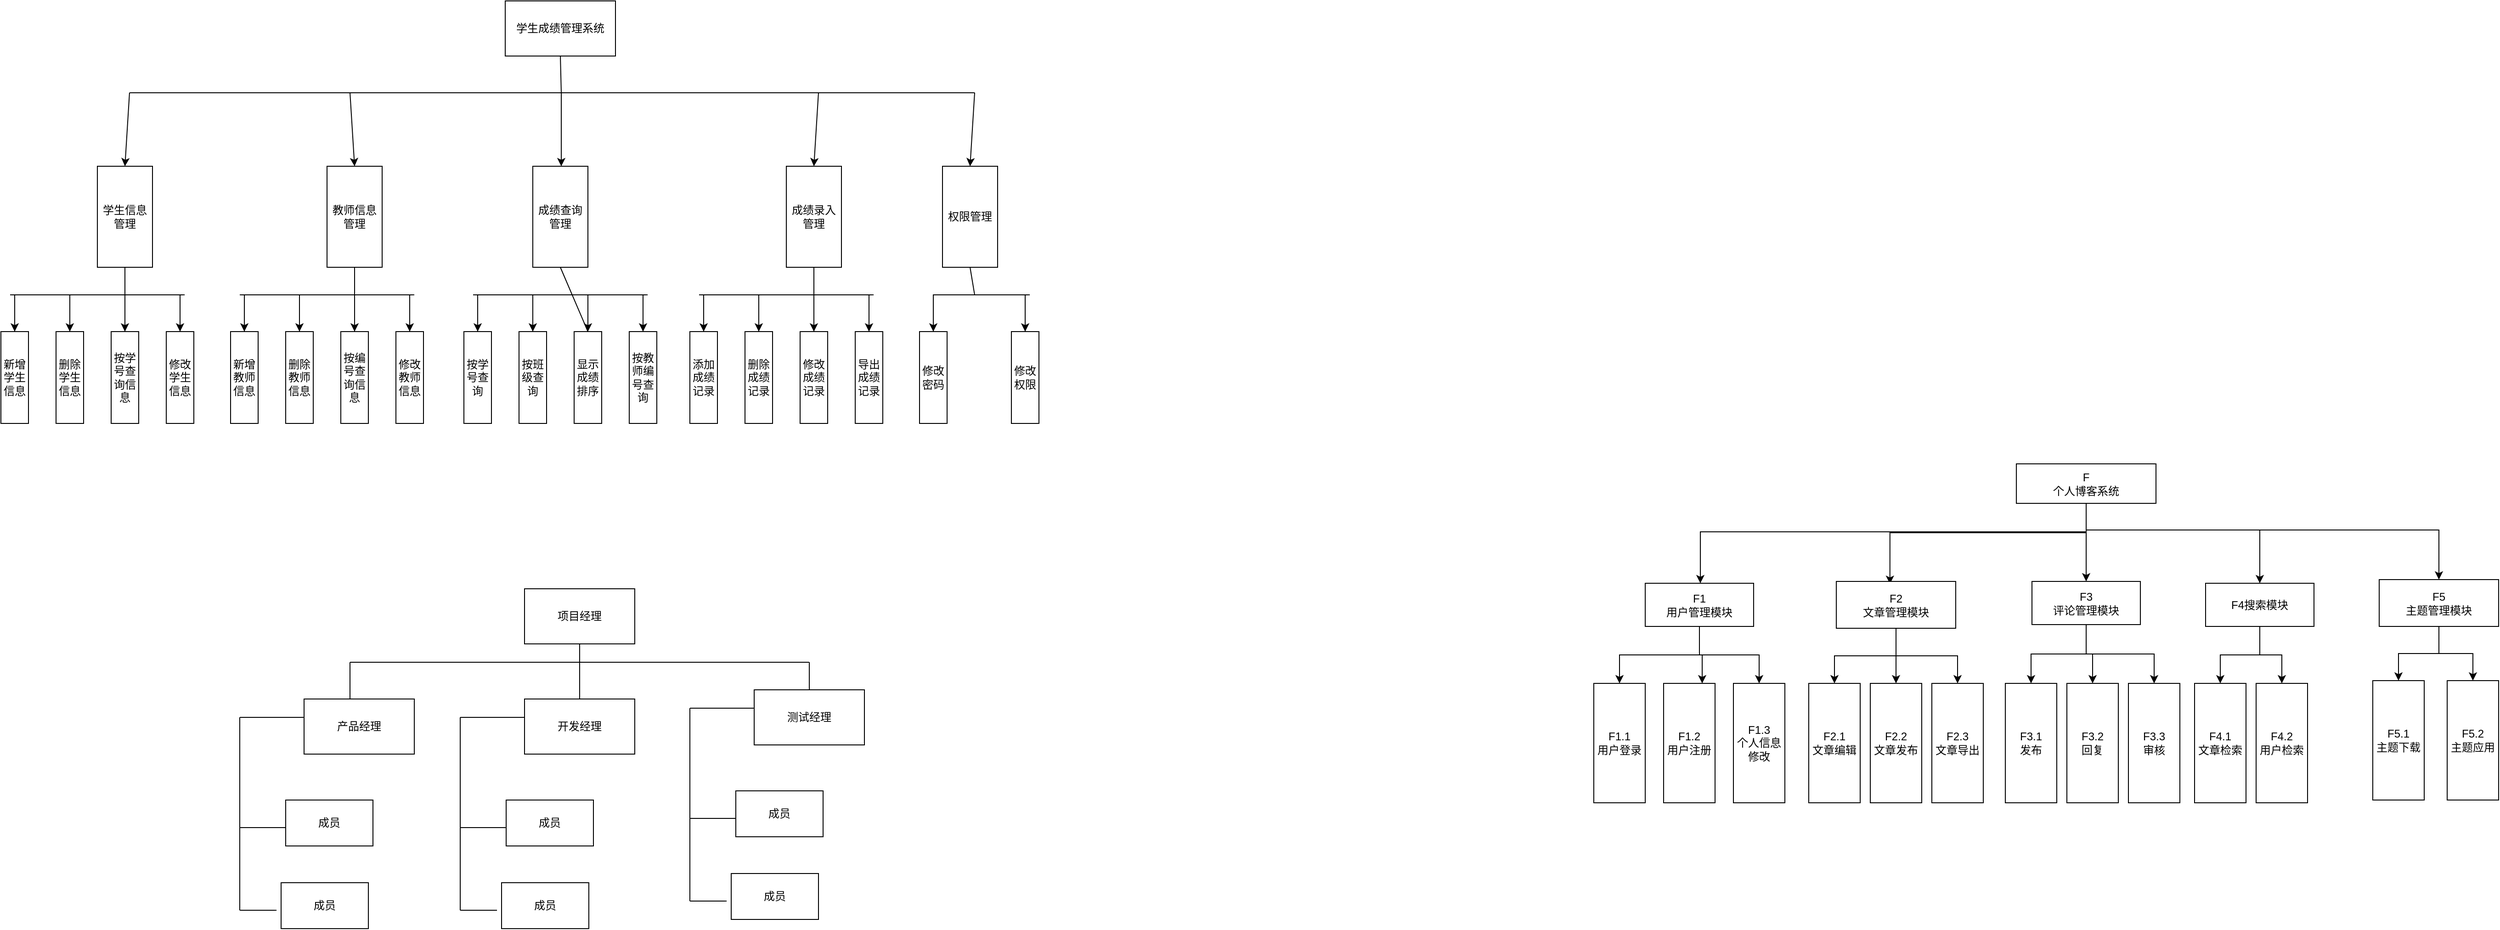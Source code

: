 <mxfile version="21.3.7" type="github">
  <diagram name="第 1 页" id="eo0PhbDBEqhfWxgCo3OH">
    <mxGraphModel dx="1932" dy="1747" grid="0" gridSize="10" guides="1" tooltips="1" connect="1" arrows="1" fold="1" page="1" pageScale="1" pageWidth="827" pageHeight="1169" math="0" shadow="0">
      <root>
        <mxCell id="0" />
        <mxCell id="1" parent="0" />
        <mxCell id="lPRobP7IfmpQ7-qLMmL--1" value="学生成绩管理系统" style="rounded=0;whiteSpace=wrap;html=1;" parent="1" vertex="1">
          <mxGeometry x="489" y="-20" width="120" height="60" as="geometry" />
        </mxCell>
        <mxCell id="lPRobP7IfmpQ7-qLMmL--2" value="学生信息管理" style="rounded=0;whiteSpace=wrap;html=1;" parent="1" vertex="1">
          <mxGeometry x="45" y="160" width="60" height="110" as="geometry" />
        </mxCell>
        <mxCell id="lPRobP7IfmpQ7-qLMmL--14" value="新增学生信息" style="rounded=0;whiteSpace=wrap;html=1;" parent="1" vertex="1">
          <mxGeometry x="-60" y="340" width="30" height="100" as="geometry" />
        </mxCell>
        <mxCell id="lPRobP7IfmpQ7-qLMmL--16" value="删除学生信息" style="rounded=0;whiteSpace=wrap;html=1;" parent="1" vertex="1">
          <mxGeometry y="340" width="30" height="100" as="geometry" />
        </mxCell>
        <mxCell id="lPRobP7IfmpQ7-qLMmL--17" value="按学号查询信息" style="rounded=0;whiteSpace=wrap;html=1;" parent="1" vertex="1">
          <mxGeometry x="60" y="340" width="30" height="100" as="geometry" />
        </mxCell>
        <mxCell id="lPRobP7IfmpQ7-qLMmL--19" value="修改学生信息" style="rounded=0;whiteSpace=wrap;html=1;" parent="1" vertex="1">
          <mxGeometry x="120" y="340" width="30" height="100" as="geometry" />
        </mxCell>
        <mxCell id="lPRobP7IfmpQ7-qLMmL--20" value="" style="endArrow=none;html=1;rounded=0;exitX=0.5;exitY=1;exitDx=0;exitDy=0;entryX=0.5;entryY=0;entryDx=0;entryDy=0;" parent="1" source="lPRobP7IfmpQ7-qLMmL--2" target="lPRobP7IfmpQ7-qLMmL--17" edge="1">
          <mxGeometry width="50" height="50" relative="1" as="geometry">
            <mxPoint x="390" y="260" as="sourcePoint" />
            <mxPoint x="440" y="210" as="targetPoint" />
          </mxGeometry>
        </mxCell>
        <mxCell id="lPRobP7IfmpQ7-qLMmL--21" value="" style="endArrow=none;html=1;rounded=0;exitX=0.5;exitY=0;exitDx=0;exitDy=0;" parent="1" source="lPRobP7IfmpQ7-qLMmL--19" edge="1">
          <mxGeometry width="50" height="50" relative="1" as="geometry">
            <mxPoint x="390" y="260" as="sourcePoint" />
            <mxPoint x="135" y="300" as="targetPoint" />
          </mxGeometry>
        </mxCell>
        <mxCell id="lPRobP7IfmpQ7-qLMmL--22" value="" style="endArrow=none;html=1;rounded=0;exitX=0.5;exitY=0;exitDx=0;exitDy=0;" parent="1" source="lPRobP7IfmpQ7-qLMmL--16" edge="1">
          <mxGeometry width="50" height="50" relative="1" as="geometry">
            <mxPoint x="145" y="350" as="sourcePoint" />
            <mxPoint x="15" y="300" as="targetPoint" />
          </mxGeometry>
        </mxCell>
        <mxCell id="lPRobP7IfmpQ7-qLMmL--24" value="" style="endArrow=none;html=1;rounded=0;entryX=0.5;entryY=0;entryDx=0;entryDy=0;" parent="1" target="lPRobP7IfmpQ7-qLMmL--14" edge="1">
          <mxGeometry width="50" height="50" relative="1" as="geometry">
            <mxPoint x="-45" y="300" as="sourcePoint" />
            <mxPoint x="165" y="330" as="targetPoint" />
          </mxGeometry>
        </mxCell>
        <mxCell id="lPRobP7IfmpQ7-qLMmL--25" value="" style="endArrow=none;html=1;rounded=0;" parent="1" edge="1">
          <mxGeometry width="50" height="50" relative="1" as="geometry">
            <mxPoint x="140" y="300" as="sourcePoint" />
            <mxPoint x="-50" y="300" as="targetPoint" />
          </mxGeometry>
        </mxCell>
        <mxCell id="lPRobP7IfmpQ7-qLMmL--26" value="" style="endArrow=classic;html=1;rounded=0;entryX=0.5;entryY=0;entryDx=0;entryDy=0;" parent="1" target="lPRobP7IfmpQ7-qLMmL--19" edge="1">
          <mxGeometry width="50" height="50" relative="1" as="geometry">
            <mxPoint x="135" y="300" as="sourcePoint" />
            <mxPoint x="440" y="210" as="targetPoint" />
          </mxGeometry>
        </mxCell>
        <mxCell id="lPRobP7IfmpQ7-qLMmL--27" value="" style="endArrow=classic;html=1;rounded=0;entryX=0.5;entryY=0;entryDx=0;entryDy=0;" parent="1" target="lPRobP7IfmpQ7-qLMmL--17" edge="1">
          <mxGeometry width="50" height="50" relative="1" as="geometry">
            <mxPoint x="75" y="300" as="sourcePoint" />
            <mxPoint x="145" y="350" as="targetPoint" />
          </mxGeometry>
        </mxCell>
        <mxCell id="lPRobP7IfmpQ7-qLMmL--28" value="" style="endArrow=classic;html=1;rounded=0;entryX=0.5;entryY=0;entryDx=0;entryDy=0;" parent="1" target="lPRobP7IfmpQ7-qLMmL--16" edge="1">
          <mxGeometry width="50" height="50" relative="1" as="geometry">
            <mxPoint x="15" y="300" as="sourcePoint" />
            <mxPoint x="155" y="360" as="targetPoint" />
          </mxGeometry>
        </mxCell>
        <mxCell id="lPRobP7IfmpQ7-qLMmL--29" value="" style="endArrow=classic;html=1;rounded=0;entryX=0.5;entryY=0;entryDx=0;entryDy=0;" parent="1" target="lPRobP7IfmpQ7-qLMmL--14" edge="1">
          <mxGeometry width="50" height="50" relative="1" as="geometry">
            <mxPoint x="-45" y="300" as="sourcePoint" />
            <mxPoint x="165" y="370" as="targetPoint" />
          </mxGeometry>
        </mxCell>
        <mxCell id="lPRobP7IfmpQ7-qLMmL--30" value="教师信息管理" style="rounded=0;whiteSpace=wrap;html=1;" parent="1" vertex="1">
          <mxGeometry x="295" y="160" width="60" height="110" as="geometry" />
        </mxCell>
        <mxCell id="lPRobP7IfmpQ7-qLMmL--31" value="新增教师信息" style="rounded=0;whiteSpace=wrap;html=1;" parent="1" vertex="1">
          <mxGeometry x="190" y="340" width="30" height="100" as="geometry" />
        </mxCell>
        <mxCell id="lPRobP7IfmpQ7-qLMmL--32" value="删除教师信息" style="rounded=0;whiteSpace=wrap;html=1;" parent="1" vertex="1">
          <mxGeometry x="250" y="340" width="30" height="100" as="geometry" />
        </mxCell>
        <mxCell id="lPRobP7IfmpQ7-qLMmL--33" value="按编号查询信息" style="rounded=0;whiteSpace=wrap;html=1;" parent="1" vertex="1">
          <mxGeometry x="310" y="340" width="30" height="100" as="geometry" />
        </mxCell>
        <mxCell id="lPRobP7IfmpQ7-qLMmL--34" value="修改教师信息" style="rounded=0;whiteSpace=wrap;html=1;" parent="1" vertex="1">
          <mxGeometry x="370" y="340" width="30" height="100" as="geometry" />
        </mxCell>
        <mxCell id="lPRobP7IfmpQ7-qLMmL--35" value="" style="endArrow=none;html=1;rounded=0;exitX=0.5;exitY=1;exitDx=0;exitDy=0;entryX=0.5;entryY=0;entryDx=0;entryDy=0;" parent="1" source="lPRobP7IfmpQ7-qLMmL--30" target="lPRobP7IfmpQ7-qLMmL--33" edge="1">
          <mxGeometry width="50" height="50" relative="1" as="geometry">
            <mxPoint x="640" y="260" as="sourcePoint" />
            <mxPoint x="690" y="210" as="targetPoint" />
          </mxGeometry>
        </mxCell>
        <mxCell id="lPRobP7IfmpQ7-qLMmL--36" value="" style="endArrow=none;html=1;rounded=0;exitX=0.5;exitY=0;exitDx=0;exitDy=0;" parent="1" source="lPRobP7IfmpQ7-qLMmL--34" edge="1">
          <mxGeometry width="50" height="50" relative="1" as="geometry">
            <mxPoint x="640" y="260" as="sourcePoint" />
            <mxPoint x="385" y="300" as="targetPoint" />
          </mxGeometry>
        </mxCell>
        <mxCell id="lPRobP7IfmpQ7-qLMmL--37" value="" style="endArrow=none;html=1;rounded=0;exitX=0.5;exitY=0;exitDx=0;exitDy=0;" parent="1" source="lPRobP7IfmpQ7-qLMmL--32" edge="1">
          <mxGeometry width="50" height="50" relative="1" as="geometry">
            <mxPoint x="395" y="350" as="sourcePoint" />
            <mxPoint x="265" y="300" as="targetPoint" />
          </mxGeometry>
        </mxCell>
        <mxCell id="lPRobP7IfmpQ7-qLMmL--38" value="" style="endArrow=none;html=1;rounded=0;entryX=0.5;entryY=0;entryDx=0;entryDy=0;" parent="1" target="lPRobP7IfmpQ7-qLMmL--31" edge="1">
          <mxGeometry width="50" height="50" relative="1" as="geometry">
            <mxPoint x="205" y="300" as="sourcePoint" />
            <mxPoint x="415" y="330" as="targetPoint" />
          </mxGeometry>
        </mxCell>
        <mxCell id="lPRobP7IfmpQ7-qLMmL--39" value="" style="endArrow=none;html=1;rounded=0;" parent="1" edge="1">
          <mxGeometry width="50" height="50" relative="1" as="geometry">
            <mxPoint x="390" y="300" as="sourcePoint" />
            <mxPoint x="200" y="300" as="targetPoint" />
          </mxGeometry>
        </mxCell>
        <mxCell id="lPRobP7IfmpQ7-qLMmL--40" value="" style="endArrow=classic;html=1;rounded=0;entryX=0.5;entryY=0;entryDx=0;entryDy=0;" parent="1" target="lPRobP7IfmpQ7-qLMmL--34" edge="1">
          <mxGeometry width="50" height="50" relative="1" as="geometry">
            <mxPoint x="385" y="300" as="sourcePoint" />
            <mxPoint x="690" y="210" as="targetPoint" />
          </mxGeometry>
        </mxCell>
        <mxCell id="lPRobP7IfmpQ7-qLMmL--41" value="" style="endArrow=classic;html=1;rounded=0;entryX=0.5;entryY=0;entryDx=0;entryDy=0;" parent="1" target="lPRobP7IfmpQ7-qLMmL--33" edge="1">
          <mxGeometry width="50" height="50" relative="1" as="geometry">
            <mxPoint x="325" y="300" as="sourcePoint" />
            <mxPoint x="395" y="350" as="targetPoint" />
          </mxGeometry>
        </mxCell>
        <mxCell id="lPRobP7IfmpQ7-qLMmL--42" value="" style="endArrow=classic;html=1;rounded=0;entryX=0.5;entryY=0;entryDx=0;entryDy=0;" parent="1" target="lPRobP7IfmpQ7-qLMmL--32" edge="1">
          <mxGeometry width="50" height="50" relative="1" as="geometry">
            <mxPoint x="265" y="300" as="sourcePoint" />
            <mxPoint x="405" y="360" as="targetPoint" />
          </mxGeometry>
        </mxCell>
        <mxCell id="lPRobP7IfmpQ7-qLMmL--43" value="" style="endArrow=classic;html=1;rounded=0;entryX=0.5;entryY=0;entryDx=0;entryDy=0;" parent="1" target="lPRobP7IfmpQ7-qLMmL--31" edge="1">
          <mxGeometry width="50" height="50" relative="1" as="geometry">
            <mxPoint x="205" y="300" as="sourcePoint" />
            <mxPoint x="415" y="370" as="targetPoint" />
          </mxGeometry>
        </mxCell>
        <mxCell id="lPRobP7IfmpQ7-qLMmL--44" value="成绩查询管理" style="rounded=0;whiteSpace=wrap;html=1;" parent="1" vertex="1">
          <mxGeometry x="519" y="160" width="60" height="110" as="geometry" />
        </mxCell>
        <mxCell id="lPRobP7IfmpQ7-qLMmL--45" value="按学号查询" style="rounded=0;whiteSpace=wrap;html=1;" parent="1" vertex="1">
          <mxGeometry x="444" y="340" width="30" height="100" as="geometry" />
        </mxCell>
        <mxCell id="lPRobP7IfmpQ7-qLMmL--46" value="按班级查询" style="rounded=0;whiteSpace=wrap;html=1;" parent="1" vertex="1">
          <mxGeometry x="504" y="340" width="30" height="100" as="geometry" />
        </mxCell>
        <mxCell id="lPRobP7IfmpQ7-qLMmL--47" value="显示成绩排序" style="rounded=0;whiteSpace=wrap;html=1;" parent="1" vertex="1">
          <mxGeometry x="564" y="340" width="30" height="100" as="geometry" />
        </mxCell>
        <mxCell id="lPRobP7IfmpQ7-qLMmL--48" value="按教师编号查询" style="rounded=0;whiteSpace=wrap;html=1;" parent="1" vertex="1">
          <mxGeometry x="624" y="340" width="30" height="100" as="geometry" />
        </mxCell>
        <mxCell id="lPRobP7IfmpQ7-qLMmL--49" value="" style="endArrow=none;html=1;rounded=0;exitX=0.5;exitY=1;exitDx=0;exitDy=0;entryX=0.5;entryY=0;entryDx=0;entryDy=0;" parent="1" source="lPRobP7IfmpQ7-qLMmL--44" target="lPRobP7IfmpQ7-qLMmL--47" edge="1">
          <mxGeometry width="50" height="50" relative="1" as="geometry">
            <mxPoint x="894" y="260" as="sourcePoint" />
            <mxPoint x="944" y="210" as="targetPoint" />
          </mxGeometry>
        </mxCell>
        <mxCell id="lPRobP7IfmpQ7-qLMmL--50" value="" style="endArrow=none;html=1;rounded=0;exitX=0.5;exitY=0;exitDx=0;exitDy=0;" parent="1" source="lPRobP7IfmpQ7-qLMmL--48" edge="1">
          <mxGeometry width="50" height="50" relative="1" as="geometry">
            <mxPoint x="894" y="260" as="sourcePoint" />
            <mxPoint x="639" y="300" as="targetPoint" />
          </mxGeometry>
        </mxCell>
        <mxCell id="lPRobP7IfmpQ7-qLMmL--51" value="" style="endArrow=none;html=1;rounded=0;exitX=0.5;exitY=0;exitDx=0;exitDy=0;" parent="1" source="lPRobP7IfmpQ7-qLMmL--46" edge="1">
          <mxGeometry width="50" height="50" relative="1" as="geometry">
            <mxPoint x="649" y="350" as="sourcePoint" />
            <mxPoint x="519" y="300" as="targetPoint" />
          </mxGeometry>
        </mxCell>
        <mxCell id="lPRobP7IfmpQ7-qLMmL--52" value="" style="endArrow=none;html=1;rounded=0;entryX=0.5;entryY=0;entryDx=0;entryDy=0;" parent="1" target="lPRobP7IfmpQ7-qLMmL--45" edge="1">
          <mxGeometry width="50" height="50" relative="1" as="geometry">
            <mxPoint x="459" y="300" as="sourcePoint" />
            <mxPoint x="669" y="330" as="targetPoint" />
          </mxGeometry>
        </mxCell>
        <mxCell id="lPRobP7IfmpQ7-qLMmL--53" value="" style="endArrow=none;html=1;rounded=0;" parent="1" edge="1">
          <mxGeometry width="50" height="50" relative="1" as="geometry">
            <mxPoint x="644" y="300" as="sourcePoint" />
            <mxPoint x="454" y="300" as="targetPoint" />
          </mxGeometry>
        </mxCell>
        <mxCell id="lPRobP7IfmpQ7-qLMmL--54" value="" style="endArrow=classic;html=1;rounded=0;entryX=0.5;entryY=0;entryDx=0;entryDy=0;" parent="1" target="lPRobP7IfmpQ7-qLMmL--48" edge="1">
          <mxGeometry width="50" height="50" relative="1" as="geometry">
            <mxPoint x="639" y="300" as="sourcePoint" />
            <mxPoint x="944" y="210" as="targetPoint" />
          </mxGeometry>
        </mxCell>
        <mxCell id="lPRobP7IfmpQ7-qLMmL--55" value="" style="endArrow=classic;html=1;rounded=0;entryX=0.5;entryY=0;entryDx=0;entryDy=0;" parent="1" target="lPRobP7IfmpQ7-qLMmL--47" edge="1">
          <mxGeometry width="50" height="50" relative="1" as="geometry">
            <mxPoint x="579" y="300" as="sourcePoint" />
            <mxPoint x="649" y="350" as="targetPoint" />
          </mxGeometry>
        </mxCell>
        <mxCell id="lPRobP7IfmpQ7-qLMmL--56" value="" style="endArrow=classic;html=1;rounded=0;entryX=0.5;entryY=0;entryDx=0;entryDy=0;" parent="1" target="lPRobP7IfmpQ7-qLMmL--46" edge="1">
          <mxGeometry width="50" height="50" relative="1" as="geometry">
            <mxPoint x="519" y="300" as="sourcePoint" />
            <mxPoint x="659" y="360" as="targetPoint" />
          </mxGeometry>
        </mxCell>
        <mxCell id="lPRobP7IfmpQ7-qLMmL--57" value="" style="endArrow=classic;html=1;rounded=0;entryX=0.5;entryY=0;entryDx=0;entryDy=0;" parent="1" target="lPRobP7IfmpQ7-qLMmL--45" edge="1">
          <mxGeometry width="50" height="50" relative="1" as="geometry">
            <mxPoint x="459" y="300" as="sourcePoint" />
            <mxPoint x="669" y="370" as="targetPoint" />
          </mxGeometry>
        </mxCell>
        <mxCell id="lPRobP7IfmpQ7-qLMmL--58" value="成绩录入管理" style="rounded=0;whiteSpace=wrap;html=1;" parent="1" vertex="1">
          <mxGeometry x="795" y="160" width="60" height="110" as="geometry" />
        </mxCell>
        <mxCell id="lPRobP7IfmpQ7-qLMmL--59" value="添加成绩记录" style="rounded=0;whiteSpace=wrap;html=1;" parent="1" vertex="1">
          <mxGeometry x="690" y="340" width="30" height="100" as="geometry" />
        </mxCell>
        <mxCell id="lPRobP7IfmpQ7-qLMmL--60" value="删除成绩记录" style="rounded=0;whiteSpace=wrap;html=1;" parent="1" vertex="1">
          <mxGeometry x="750" y="340" width="30" height="100" as="geometry" />
        </mxCell>
        <mxCell id="lPRobP7IfmpQ7-qLMmL--61" value="修改成绩记录" style="rounded=0;whiteSpace=wrap;html=1;" parent="1" vertex="1">
          <mxGeometry x="810" y="340" width="30" height="100" as="geometry" />
        </mxCell>
        <mxCell id="lPRobP7IfmpQ7-qLMmL--62" value="导出成绩记录" style="rounded=0;whiteSpace=wrap;html=1;" parent="1" vertex="1">
          <mxGeometry x="870" y="340" width="30" height="100" as="geometry" />
        </mxCell>
        <mxCell id="lPRobP7IfmpQ7-qLMmL--63" value="" style="endArrow=none;html=1;rounded=0;exitX=0.5;exitY=1;exitDx=0;exitDy=0;entryX=0.5;entryY=0;entryDx=0;entryDy=0;" parent="1" source="lPRobP7IfmpQ7-qLMmL--58" target="lPRobP7IfmpQ7-qLMmL--61" edge="1">
          <mxGeometry width="50" height="50" relative="1" as="geometry">
            <mxPoint x="1140" y="260" as="sourcePoint" />
            <mxPoint x="1190" y="210" as="targetPoint" />
          </mxGeometry>
        </mxCell>
        <mxCell id="lPRobP7IfmpQ7-qLMmL--64" value="" style="endArrow=none;html=1;rounded=0;exitX=0.5;exitY=0;exitDx=0;exitDy=0;" parent="1" source="lPRobP7IfmpQ7-qLMmL--62" edge="1">
          <mxGeometry width="50" height="50" relative="1" as="geometry">
            <mxPoint x="1140" y="260" as="sourcePoint" />
            <mxPoint x="885" y="300" as="targetPoint" />
          </mxGeometry>
        </mxCell>
        <mxCell id="lPRobP7IfmpQ7-qLMmL--65" value="" style="endArrow=none;html=1;rounded=0;exitX=0.5;exitY=0;exitDx=0;exitDy=0;" parent="1" source="lPRobP7IfmpQ7-qLMmL--60" edge="1">
          <mxGeometry width="50" height="50" relative="1" as="geometry">
            <mxPoint x="895" y="350" as="sourcePoint" />
            <mxPoint x="765" y="300" as="targetPoint" />
          </mxGeometry>
        </mxCell>
        <mxCell id="lPRobP7IfmpQ7-qLMmL--66" value="" style="endArrow=none;html=1;rounded=0;entryX=0.5;entryY=0;entryDx=0;entryDy=0;" parent="1" target="lPRobP7IfmpQ7-qLMmL--59" edge="1">
          <mxGeometry width="50" height="50" relative="1" as="geometry">
            <mxPoint x="705" y="300" as="sourcePoint" />
            <mxPoint x="915" y="330" as="targetPoint" />
          </mxGeometry>
        </mxCell>
        <mxCell id="lPRobP7IfmpQ7-qLMmL--67" value="" style="endArrow=none;html=1;rounded=0;" parent="1" edge="1">
          <mxGeometry width="50" height="50" relative="1" as="geometry">
            <mxPoint x="890" y="300" as="sourcePoint" />
            <mxPoint x="700" y="300" as="targetPoint" />
          </mxGeometry>
        </mxCell>
        <mxCell id="lPRobP7IfmpQ7-qLMmL--68" value="" style="endArrow=classic;html=1;rounded=0;entryX=0.5;entryY=0;entryDx=0;entryDy=0;" parent="1" target="lPRobP7IfmpQ7-qLMmL--62" edge="1">
          <mxGeometry width="50" height="50" relative="1" as="geometry">
            <mxPoint x="885" y="300" as="sourcePoint" />
            <mxPoint x="1190" y="210" as="targetPoint" />
          </mxGeometry>
        </mxCell>
        <mxCell id="lPRobP7IfmpQ7-qLMmL--69" value="" style="endArrow=classic;html=1;rounded=0;entryX=0.5;entryY=0;entryDx=0;entryDy=0;" parent="1" target="lPRobP7IfmpQ7-qLMmL--61" edge="1">
          <mxGeometry width="50" height="50" relative="1" as="geometry">
            <mxPoint x="825" y="300" as="sourcePoint" />
            <mxPoint x="895" y="350" as="targetPoint" />
          </mxGeometry>
        </mxCell>
        <mxCell id="lPRobP7IfmpQ7-qLMmL--70" value="" style="endArrow=classic;html=1;rounded=0;entryX=0.5;entryY=0;entryDx=0;entryDy=0;" parent="1" target="lPRobP7IfmpQ7-qLMmL--60" edge="1">
          <mxGeometry width="50" height="50" relative="1" as="geometry">
            <mxPoint x="765" y="300" as="sourcePoint" />
            <mxPoint x="905" y="360" as="targetPoint" />
          </mxGeometry>
        </mxCell>
        <mxCell id="lPRobP7IfmpQ7-qLMmL--71" value="" style="endArrow=classic;html=1;rounded=0;entryX=0.5;entryY=0;entryDx=0;entryDy=0;" parent="1" target="lPRobP7IfmpQ7-qLMmL--59" edge="1">
          <mxGeometry width="50" height="50" relative="1" as="geometry">
            <mxPoint x="705" y="300" as="sourcePoint" />
            <mxPoint x="915" y="370" as="targetPoint" />
          </mxGeometry>
        </mxCell>
        <mxCell id="lPRobP7IfmpQ7-qLMmL--72" value="权限管理" style="rounded=0;whiteSpace=wrap;html=1;" parent="1" vertex="1">
          <mxGeometry x="965" y="160" width="60" height="110" as="geometry" />
        </mxCell>
        <mxCell id="lPRobP7IfmpQ7-qLMmL--75" value="修改密码" style="rounded=0;whiteSpace=wrap;html=1;" parent="1" vertex="1">
          <mxGeometry x="940" y="340" width="30" height="100" as="geometry" />
        </mxCell>
        <mxCell id="lPRobP7IfmpQ7-qLMmL--76" value="修改权限" style="rounded=0;whiteSpace=wrap;html=1;" parent="1" vertex="1">
          <mxGeometry x="1040" y="340" width="30" height="100" as="geometry" />
        </mxCell>
        <mxCell id="lPRobP7IfmpQ7-qLMmL--77" value="" style="endArrow=none;html=1;rounded=0;exitX=0.5;exitY=1;exitDx=0;exitDy=0;entryX=0.5;entryY=0;entryDx=0;entryDy=0;" parent="1" source="lPRobP7IfmpQ7-qLMmL--72" target="lPRobP7IfmpQ7-qLMmL--75" edge="1">
          <mxGeometry width="50" height="50" relative="1" as="geometry">
            <mxPoint x="1310" y="260" as="sourcePoint" />
            <mxPoint x="1360" y="210" as="targetPoint" />
            <Array as="points">
              <mxPoint x="1000" y="300" />
              <mxPoint x="955" y="300" />
            </Array>
          </mxGeometry>
        </mxCell>
        <mxCell id="lPRobP7IfmpQ7-qLMmL--78" value="" style="endArrow=none;html=1;rounded=0;exitX=0.5;exitY=0;exitDx=0;exitDy=0;" parent="1" source="lPRobP7IfmpQ7-qLMmL--76" edge="1">
          <mxGeometry width="50" height="50" relative="1" as="geometry">
            <mxPoint x="1310" y="260" as="sourcePoint" />
            <mxPoint x="1055" y="300" as="targetPoint" />
          </mxGeometry>
        </mxCell>
        <mxCell id="lPRobP7IfmpQ7-qLMmL--81" value="" style="endArrow=none;html=1;rounded=0;" parent="1" edge="1">
          <mxGeometry width="50" height="50" relative="1" as="geometry">
            <mxPoint x="1060" y="300" as="sourcePoint" />
            <mxPoint x="960" y="300" as="targetPoint" />
          </mxGeometry>
        </mxCell>
        <mxCell id="lPRobP7IfmpQ7-qLMmL--82" value="" style="endArrow=classic;html=1;rounded=0;entryX=0.5;entryY=0;entryDx=0;entryDy=0;" parent="1" target="lPRobP7IfmpQ7-qLMmL--76" edge="1">
          <mxGeometry width="50" height="50" relative="1" as="geometry">
            <mxPoint x="1055" y="300" as="sourcePoint" />
            <mxPoint x="1360" y="210" as="targetPoint" />
          </mxGeometry>
        </mxCell>
        <mxCell id="lPRobP7IfmpQ7-qLMmL--83" value="" style="endArrow=classic;html=1;rounded=0;entryX=0.5;entryY=0;entryDx=0;entryDy=0;" parent="1" target="lPRobP7IfmpQ7-qLMmL--75" edge="1">
          <mxGeometry width="50" height="50" relative="1" as="geometry">
            <mxPoint x="995" y="300" as="sourcePoint" />
            <mxPoint x="1065" y="350" as="targetPoint" />
            <Array as="points">
              <mxPoint x="955" y="300" />
            </Array>
          </mxGeometry>
        </mxCell>
        <mxCell id="lPRobP7IfmpQ7-qLMmL--86" value="" style="endArrow=none;html=1;rounded=0;exitX=0.5;exitY=1;exitDx=0;exitDy=0;" parent="1" source="lPRobP7IfmpQ7-qLMmL--1" edge="1">
          <mxGeometry width="50" height="50" relative="1" as="geometry">
            <mxPoint x="500" y="310" as="sourcePoint" />
            <mxPoint x="550" y="80" as="targetPoint" />
          </mxGeometry>
        </mxCell>
        <mxCell id="lPRobP7IfmpQ7-qLMmL--87" value="" style="endArrow=none;html=1;rounded=0;" parent="1" edge="1">
          <mxGeometry width="50" height="50" relative="1" as="geometry">
            <mxPoint x="80" y="80" as="sourcePoint" />
            <mxPoint x="1000" y="80" as="targetPoint" />
          </mxGeometry>
        </mxCell>
        <mxCell id="lPRobP7IfmpQ7-qLMmL--89" value="" style="endArrow=classic;html=1;rounded=0;" parent="1" edge="1">
          <mxGeometry width="50" height="50" relative="1" as="geometry">
            <mxPoint x="550" y="80" as="sourcePoint" />
            <mxPoint x="550" y="160" as="targetPoint" />
          </mxGeometry>
        </mxCell>
        <mxCell id="lPRobP7IfmpQ7-qLMmL--90" value="" style="endArrow=classic;html=1;rounded=0;entryX=0.5;entryY=0;entryDx=0;entryDy=0;" parent="1" target="lPRobP7IfmpQ7-qLMmL--30" edge="1">
          <mxGeometry width="50" height="50" relative="1" as="geometry">
            <mxPoint x="320" y="80" as="sourcePoint" />
            <mxPoint x="550" y="260" as="targetPoint" />
          </mxGeometry>
        </mxCell>
        <mxCell id="lPRobP7IfmpQ7-qLMmL--91" value="" style="endArrow=classic;html=1;rounded=0;entryX=0.5;entryY=0;entryDx=0;entryDy=0;" parent="1" target="lPRobP7IfmpQ7-qLMmL--2" edge="1">
          <mxGeometry width="50" height="50" relative="1" as="geometry">
            <mxPoint x="80" y="80" as="sourcePoint" />
            <mxPoint x="550" y="260" as="targetPoint" />
          </mxGeometry>
        </mxCell>
        <mxCell id="lPRobP7IfmpQ7-qLMmL--92" value="" style="endArrow=classic;html=1;rounded=0;entryX=0.5;entryY=0;entryDx=0;entryDy=0;" parent="1" target="lPRobP7IfmpQ7-qLMmL--58" edge="1">
          <mxGeometry width="50" height="50" relative="1" as="geometry">
            <mxPoint x="830" y="80" as="sourcePoint" />
            <mxPoint x="550" y="260" as="targetPoint" />
          </mxGeometry>
        </mxCell>
        <mxCell id="lPRobP7IfmpQ7-qLMmL--93" value="" style="endArrow=classic;html=1;rounded=0;entryX=0.5;entryY=0;entryDx=0;entryDy=0;" parent="1" target="lPRobP7IfmpQ7-qLMmL--72" edge="1">
          <mxGeometry width="50" height="50" relative="1" as="geometry">
            <mxPoint x="1000" y="80" as="sourcePoint" />
            <mxPoint x="550" y="260" as="targetPoint" />
          </mxGeometry>
        </mxCell>
        <mxCell id="Hxnk-9S_lUH54oRTEqqW-1" value="项目经理" style="rounded=0;whiteSpace=wrap;html=1;" parent="1" vertex="1">
          <mxGeometry x="510" y="620" width="120" height="60" as="geometry" />
        </mxCell>
        <mxCell id="Hxnk-9S_lUH54oRTEqqW-2" value="开发经理" style="rounded=0;whiteSpace=wrap;html=1;" parent="1" vertex="1">
          <mxGeometry x="510" y="740" width="120" height="60" as="geometry" />
        </mxCell>
        <mxCell id="Hxnk-9S_lUH54oRTEqqW-3" value="产品经理" style="rounded=0;whiteSpace=wrap;html=1;" parent="1" vertex="1">
          <mxGeometry x="270" y="740" width="120" height="60" as="geometry" />
        </mxCell>
        <mxCell id="Hxnk-9S_lUH54oRTEqqW-4" value="测试经理" style="rounded=0;whiteSpace=wrap;html=1;" parent="1" vertex="1">
          <mxGeometry x="760" y="730" width="120" height="60" as="geometry" />
        </mxCell>
        <mxCell id="Hxnk-9S_lUH54oRTEqqW-9" value="成员" style="rounded=0;whiteSpace=wrap;html=1;" parent="1" vertex="1">
          <mxGeometry x="250" y="850" width="95" height="50" as="geometry" />
        </mxCell>
        <mxCell id="Hxnk-9S_lUH54oRTEqqW-10" value="成员" style="rounded=0;whiteSpace=wrap;html=1;" parent="1" vertex="1">
          <mxGeometry x="245" y="940" width="95" height="50" as="geometry" />
        </mxCell>
        <mxCell id="Hxnk-9S_lUH54oRTEqqW-11" value="" style="endArrow=none;html=1;rounded=0;" parent="1" edge="1">
          <mxGeometry width="50" height="50" relative="1" as="geometry">
            <mxPoint x="200" y="970" as="sourcePoint" />
            <mxPoint x="200" y="760" as="targetPoint" />
          </mxGeometry>
        </mxCell>
        <mxCell id="Hxnk-9S_lUH54oRTEqqW-12" value="" style="endArrow=none;html=1;rounded=0;" parent="1" edge="1">
          <mxGeometry width="50" height="50" relative="1" as="geometry">
            <mxPoint x="200" y="760" as="sourcePoint" />
            <mxPoint x="270" y="760" as="targetPoint" />
          </mxGeometry>
        </mxCell>
        <mxCell id="Hxnk-9S_lUH54oRTEqqW-13" value="" style="endArrow=none;html=1;rounded=0;" parent="1" edge="1">
          <mxGeometry width="50" height="50" relative="1" as="geometry">
            <mxPoint x="200" y="880" as="sourcePoint" />
            <mxPoint x="250" y="880" as="targetPoint" />
          </mxGeometry>
        </mxCell>
        <mxCell id="Hxnk-9S_lUH54oRTEqqW-14" value="" style="endArrow=none;html=1;rounded=0;" parent="1" edge="1">
          <mxGeometry width="50" height="50" relative="1" as="geometry">
            <mxPoint x="200" y="970" as="sourcePoint" />
            <mxPoint x="240" y="970" as="targetPoint" />
          </mxGeometry>
        </mxCell>
        <mxCell id="Hxnk-9S_lUH54oRTEqqW-15" value="产品经理" style="rounded=0;whiteSpace=wrap;html=1;" parent="1" vertex="1">
          <mxGeometry x="270" y="740" width="120" height="60" as="geometry" />
        </mxCell>
        <mxCell id="Hxnk-9S_lUH54oRTEqqW-16" value="成员" style="rounded=0;whiteSpace=wrap;html=1;" parent="1" vertex="1">
          <mxGeometry x="250" y="850" width="95" height="50" as="geometry" />
        </mxCell>
        <mxCell id="Hxnk-9S_lUH54oRTEqqW-17" value="成员" style="rounded=0;whiteSpace=wrap;html=1;" parent="1" vertex="1">
          <mxGeometry x="245" y="940" width="95" height="50" as="geometry" />
        </mxCell>
        <mxCell id="Hxnk-9S_lUH54oRTEqqW-18" value="" style="endArrow=none;html=1;rounded=0;" parent="1" edge="1">
          <mxGeometry width="50" height="50" relative="1" as="geometry">
            <mxPoint x="200" y="970" as="sourcePoint" />
            <mxPoint x="200" y="760" as="targetPoint" />
          </mxGeometry>
        </mxCell>
        <mxCell id="Hxnk-9S_lUH54oRTEqqW-19" value="" style="endArrow=none;html=1;rounded=0;" parent="1" edge="1">
          <mxGeometry width="50" height="50" relative="1" as="geometry">
            <mxPoint x="200" y="760" as="sourcePoint" />
            <mxPoint x="270" y="760" as="targetPoint" />
          </mxGeometry>
        </mxCell>
        <mxCell id="Hxnk-9S_lUH54oRTEqqW-20" value="" style="endArrow=none;html=1;rounded=0;" parent="1" edge="1">
          <mxGeometry width="50" height="50" relative="1" as="geometry">
            <mxPoint x="200" y="880" as="sourcePoint" />
            <mxPoint x="250" y="880" as="targetPoint" />
          </mxGeometry>
        </mxCell>
        <mxCell id="Hxnk-9S_lUH54oRTEqqW-21" value="" style="endArrow=none;html=1;rounded=0;" parent="1" edge="1">
          <mxGeometry width="50" height="50" relative="1" as="geometry">
            <mxPoint x="200" y="970" as="sourcePoint" />
            <mxPoint x="240" y="970" as="targetPoint" />
          </mxGeometry>
        </mxCell>
        <mxCell id="Hxnk-9S_lUH54oRTEqqW-36" value="开发经理" style="rounded=0;whiteSpace=wrap;html=1;" parent="1" vertex="1">
          <mxGeometry x="510" y="740" width="120" height="60" as="geometry" />
        </mxCell>
        <mxCell id="Hxnk-9S_lUH54oRTEqqW-37" value="成员" style="rounded=0;whiteSpace=wrap;html=1;" parent="1" vertex="1">
          <mxGeometry x="490" y="850" width="95" height="50" as="geometry" />
        </mxCell>
        <mxCell id="Hxnk-9S_lUH54oRTEqqW-38" value="成员" style="rounded=0;whiteSpace=wrap;html=1;" parent="1" vertex="1">
          <mxGeometry x="485" y="940" width="95" height="50" as="geometry" />
        </mxCell>
        <mxCell id="Hxnk-9S_lUH54oRTEqqW-39" value="" style="endArrow=none;html=1;rounded=0;" parent="1" edge="1">
          <mxGeometry width="50" height="50" relative="1" as="geometry">
            <mxPoint x="440" y="970" as="sourcePoint" />
            <mxPoint x="440" y="760" as="targetPoint" />
          </mxGeometry>
        </mxCell>
        <mxCell id="Hxnk-9S_lUH54oRTEqqW-40" value="" style="endArrow=none;html=1;rounded=0;" parent="1" edge="1">
          <mxGeometry width="50" height="50" relative="1" as="geometry">
            <mxPoint x="440" y="760" as="sourcePoint" />
            <mxPoint x="510" y="760" as="targetPoint" />
          </mxGeometry>
        </mxCell>
        <mxCell id="Hxnk-9S_lUH54oRTEqqW-41" value="" style="endArrow=none;html=1;rounded=0;" parent="1" edge="1">
          <mxGeometry width="50" height="50" relative="1" as="geometry">
            <mxPoint x="440" y="880" as="sourcePoint" />
            <mxPoint x="490" y="880" as="targetPoint" />
          </mxGeometry>
        </mxCell>
        <mxCell id="Hxnk-9S_lUH54oRTEqqW-42" value="" style="endArrow=none;html=1;rounded=0;" parent="1" edge="1">
          <mxGeometry width="50" height="50" relative="1" as="geometry">
            <mxPoint x="440" y="970" as="sourcePoint" />
            <mxPoint x="480" y="970" as="targetPoint" />
          </mxGeometry>
        </mxCell>
        <mxCell id="Hxnk-9S_lUH54oRTEqqW-43" value="测试经理" style="rounded=0;whiteSpace=wrap;html=1;" parent="1" vertex="1">
          <mxGeometry x="760" y="730" width="120" height="60" as="geometry" />
        </mxCell>
        <mxCell id="Hxnk-9S_lUH54oRTEqqW-44" value="成员" style="rounded=0;whiteSpace=wrap;html=1;" parent="1" vertex="1">
          <mxGeometry x="740" y="840" width="95" height="50" as="geometry" />
        </mxCell>
        <mxCell id="Hxnk-9S_lUH54oRTEqqW-45" value="成员" style="rounded=0;whiteSpace=wrap;html=1;" parent="1" vertex="1">
          <mxGeometry x="735" y="930" width="95" height="50" as="geometry" />
        </mxCell>
        <mxCell id="Hxnk-9S_lUH54oRTEqqW-46" value="" style="endArrow=none;html=1;rounded=0;" parent="1" edge="1">
          <mxGeometry width="50" height="50" relative="1" as="geometry">
            <mxPoint x="690" y="960" as="sourcePoint" />
            <mxPoint x="690" y="750" as="targetPoint" />
          </mxGeometry>
        </mxCell>
        <mxCell id="Hxnk-9S_lUH54oRTEqqW-47" value="" style="endArrow=none;html=1;rounded=0;" parent="1" edge="1">
          <mxGeometry width="50" height="50" relative="1" as="geometry">
            <mxPoint x="690" y="750" as="sourcePoint" />
            <mxPoint x="760" y="750" as="targetPoint" />
          </mxGeometry>
        </mxCell>
        <mxCell id="Hxnk-9S_lUH54oRTEqqW-48" value="" style="endArrow=none;html=1;rounded=0;" parent="1" edge="1">
          <mxGeometry width="50" height="50" relative="1" as="geometry">
            <mxPoint x="690" y="870" as="sourcePoint" />
            <mxPoint x="740" y="870" as="targetPoint" />
          </mxGeometry>
        </mxCell>
        <mxCell id="Hxnk-9S_lUH54oRTEqqW-49" value="" style="endArrow=none;html=1;rounded=0;" parent="1" edge="1">
          <mxGeometry width="50" height="50" relative="1" as="geometry">
            <mxPoint x="690" y="960" as="sourcePoint" />
            <mxPoint x="730" y="960" as="targetPoint" />
          </mxGeometry>
        </mxCell>
        <mxCell id="Hxnk-9S_lUH54oRTEqqW-51" value="" style="endArrow=none;html=1;rounded=0;" parent="1" edge="1">
          <mxGeometry width="50" height="50" relative="1" as="geometry">
            <mxPoint x="320" y="700" as="sourcePoint" />
            <mxPoint x="820" y="700" as="targetPoint" />
          </mxGeometry>
        </mxCell>
        <mxCell id="Hxnk-9S_lUH54oRTEqqW-52" value="" style="endArrow=none;html=1;rounded=0;" parent="1" edge="1">
          <mxGeometry width="50" height="50" relative="1" as="geometry">
            <mxPoint x="320" y="700" as="sourcePoint" />
            <mxPoint x="320" y="740" as="targetPoint" />
          </mxGeometry>
        </mxCell>
        <mxCell id="Hxnk-9S_lUH54oRTEqqW-53" value="" style="endArrow=none;html=1;rounded=0;" parent="1" edge="1">
          <mxGeometry width="50" height="50" relative="1" as="geometry">
            <mxPoint x="820" y="700" as="sourcePoint" />
            <mxPoint x="820" y="730" as="targetPoint" />
          </mxGeometry>
        </mxCell>
        <mxCell id="Hxnk-9S_lUH54oRTEqqW-54" value="" style="endArrow=none;html=1;rounded=0;" parent="1" edge="1">
          <mxGeometry width="50" height="50" relative="1" as="geometry">
            <mxPoint x="570" y="740" as="sourcePoint" />
            <mxPoint x="570" y="680" as="targetPoint" />
          </mxGeometry>
        </mxCell>
        <mxCell id="nmIWR7asMq5tsV9_RLYM-8" style="edgeStyle=orthogonalEdgeStyle;rounded=0;orthogonalLoop=1;jettySize=auto;html=1;entryX=0.5;entryY=0;entryDx=0;entryDy=0;" edge="1" parent="1" source="nmIWR7asMq5tsV9_RLYM-1" target="nmIWR7asMq5tsV9_RLYM-6">
          <mxGeometry relative="1" as="geometry" />
        </mxCell>
        <mxCell id="nmIWR7asMq5tsV9_RLYM-10" style="edgeStyle=orthogonalEdgeStyle;rounded=0;orthogonalLoop=1;jettySize=auto;html=1;" edge="1" parent="1" source="nmIWR7asMq5tsV9_RLYM-1" target="nmIWR7asMq5tsV9_RLYM-2">
          <mxGeometry relative="1" as="geometry">
            <Array as="points">
              <mxPoint x="2210" y="558" />
              <mxPoint x="1790" y="558" />
            </Array>
          </mxGeometry>
        </mxCell>
        <mxCell id="nmIWR7asMq5tsV9_RLYM-11" style="edgeStyle=orthogonalEdgeStyle;rounded=0;orthogonalLoop=1;jettySize=auto;html=1;entryX=0.5;entryY=0;entryDx=0;entryDy=0;" edge="1" parent="1" source="nmIWR7asMq5tsV9_RLYM-1" target="nmIWR7asMq5tsV9_RLYM-5">
          <mxGeometry relative="1" as="geometry">
            <Array as="points">
              <mxPoint x="2210" y="556" />
              <mxPoint x="2399" y="556" />
            </Array>
          </mxGeometry>
        </mxCell>
        <mxCell id="nmIWR7asMq5tsV9_RLYM-12" style="edgeStyle=orthogonalEdgeStyle;rounded=0;orthogonalLoop=1;jettySize=auto;html=1;entryX=0.5;entryY=0;entryDx=0;entryDy=0;" edge="1" parent="1" source="nmIWR7asMq5tsV9_RLYM-1" target="nmIWR7asMq5tsV9_RLYM-7">
          <mxGeometry relative="1" as="geometry">
            <Array as="points">
              <mxPoint x="2210" y="556" />
              <mxPoint x="2594" y="556" />
            </Array>
          </mxGeometry>
        </mxCell>
        <mxCell id="nmIWR7asMq5tsV9_RLYM-53" style="edgeStyle=orthogonalEdgeStyle;rounded=0;orthogonalLoop=1;jettySize=auto;html=1;entryX=0.449;entryY=0.053;entryDx=0;entryDy=0;entryPerimeter=0;" edge="1" parent="1" source="nmIWR7asMq5tsV9_RLYM-1" target="nmIWR7asMq5tsV9_RLYM-4">
          <mxGeometry relative="1" as="geometry">
            <Array as="points">
              <mxPoint x="2210" y="559" />
              <mxPoint x="1996" y="559" />
            </Array>
          </mxGeometry>
        </mxCell>
        <mxCell id="nmIWR7asMq5tsV9_RLYM-1" value="F&lt;br&gt;个人博客系统" style="rounded=0;whiteSpace=wrap;html=1;" vertex="1" parent="1">
          <mxGeometry x="2134" y="484" width="152" height="43" as="geometry" />
        </mxCell>
        <mxCell id="nmIWR7asMq5tsV9_RLYM-24" style="edgeStyle=orthogonalEdgeStyle;rounded=0;orthogonalLoop=1;jettySize=auto;html=1;" edge="1" parent="1" source="nmIWR7asMq5tsV9_RLYM-2" target="nmIWR7asMq5tsV9_RLYM-21">
          <mxGeometry relative="1" as="geometry" />
        </mxCell>
        <mxCell id="nmIWR7asMq5tsV9_RLYM-25" style="edgeStyle=orthogonalEdgeStyle;rounded=0;orthogonalLoop=1;jettySize=auto;html=1;entryX=0.75;entryY=0;entryDx=0;entryDy=0;" edge="1" parent="1" source="nmIWR7asMq5tsV9_RLYM-2" target="nmIWR7asMq5tsV9_RLYM-23">
          <mxGeometry relative="1" as="geometry" />
        </mxCell>
        <mxCell id="nmIWR7asMq5tsV9_RLYM-26" style="edgeStyle=orthogonalEdgeStyle;rounded=0;orthogonalLoop=1;jettySize=auto;html=1;entryX=0.5;entryY=0;entryDx=0;entryDy=0;" edge="1" parent="1" source="nmIWR7asMq5tsV9_RLYM-2" target="nmIWR7asMq5tsV9_RLYM-22">
          <mxGeometry relative="1" as="geometry" />
        </mxCell>
        <mxCell id="nmIWR7asMq5tsV9_RLYM-2" value="F1&lt;br&gt;用户管理模块" style="rounded=0;whiteSpace=wrap;html=1;" vertex="1" parent="1">
          <mxGeometry x="1730" y="614" width="118" height="47" as="geometry" />
        </mxCell>
        <mxCell id="nmIWR7asMq5tsV9_RLYM-32" style="edgeStyle=orthogonalEdgeStyle;rounded=0;orthogonalLoop=1;jettySize=auto;html=1;entryX=0.5;entryY=0;entryDx=0;entryDy=0;" edge="1" parent="1" source="nmIWR7asMq5tsV9_RLYM-4" target="nmIWR7asMq5tsV9_RLYM-27">
          <mxGeometry relative="1" as="geometry" />
        </mxCell>
        <mxCell id="nmIWR7asMq5tsV9_RLYM-33" style="edgeStyle=orthogonalEdgeStyle;rounded=0;orthogonalLoop=1;jettySize=auto;html=1;entryX=0.5;entryY=0;entryDx=0;entryDy=0;" edge="1" parent="1" source="nmIWR7asMq5tsV9_RLYM-4" target="nmIWR7asMq5tsV9_RLYM-29">
          <mxGeometry relative="1" as="geometry" />
        </mxCell>
        <mxCell id="nmIWR7asMq5tsV9_RLYM-34" style="edgeStyle=orthogonalEdgeStyle;rounded=0;orthogonalLoop=1;jettySize=auto;html=1;entryX=0.5;entryY=0;entryDx=0;entryDy=0;" edge="1" parent="1" source="nmIWR7asMq5tsV9_RLYM-4" target="nmIWR7asMq5tsV9_RLYM-28">
          <mxGeometry relative="1" as="geometry" />
        </mxCell>
        <mxCell id="nmIWR7asMq5tsV9_RLYM-4" value="F2&lt;br&gt;文章管理模块" style="rounded=0;whiteSpace=wrap;html=1;" vertex="1" parent="1">
          <mxGeometry x="1938" y="612" width="130" height="51" as="geometry" />
        </mxCell>
        <mxCell id="nmIWR7asMq5tsV9_RLYM-49" style="edgeStyle=orthogonalEdgeStyle;rounded=0;orthogonalLoop=1;jettySize=auto;html=1;entryX=0.5;entryY=0;entryDx=0;entryDy=0;" edge="1" parent="1" source="nmIWR7asMq5tsV9_RLYM-5" target="nmIWR7asMq5tsV9_RLYM-38">
          <mxGeometry relative="1" as="geometry" />
        </mxCell>
        <mxCell id="nmIWR7asMq5tsV9_RLYM-50" style="edgeStyle=orthogonalEdgeStyle;rounded=0;orthogonalLoop=1;jettySize=auto;html=1;entryX=0.5;entryY=0;entryDx=0;entryDy=0;" edge="1" parent="1" source="nmIWR7asMq5tsV9_RLYM-5" target="nmIWR7asMq5tsV9_RLYM-40">
          <mxGeometry relative="1" as="geometry" />
        </mxCell>
        <mxCell id="nmIWR7asMq5tsV9_RLYM-5" value="F4搜索模块" style="rounded=0;whiteSpace=wrap;html=1;" vertex="1" parent="1">
          <mxGeometry x="2340" y="614" width="118" height="47" as="geometry" />
        </mxCell>
        <mxCell id="nmIWR7asMq5tsV9_RLYM-44" style="edgeStyle=orthogonalEdgeStyle;rounded=0;orthogonalLoop=1;jettySize=auto;html=1;entryX=0.5;entryY=0;entryDx=0;entryDy=0;" edge="1" parent="1" source="nmIWR7asMq5tsV9_RLYM-6" target="nmIWR7asMq5tsV9_RLYM-35">
          <mxGeometry relative="1" as="geometry" />
        </mxCell>
        <mxCell id="nmIWR7asMq5tsV9_RLYM-47" style="edgeStyle=orthogonalEdgeStyle;rounded=0;orthogonalLoop=1;jettySize=auto;html=1;entryX=0.5;entryY=0;entryDx=0;entryDy=0;" edge="1" parent="1" source="nmIWR7asMq5tsV9_RLYM-6" target="nmIWR7asMq5tsV9_RLYM-37">
          <mxGeometry relative="1" as="geometry" />
        </mxCell>
        <mxCell id="nmIWR7asMq5tsV9_RLYM-48" style="edgeStyle=orthogonalEdgeStyle;rounded=0;orthogonalLoop=1;jettySize=auto;html=1;" edge="1" parent="1" source="nmIWR7asMq5tsV9_RLYM-6" target="nmIWR7asMq5tsV9_RLYM-36">
          <mxGeometry relative="1" as="geometry" />
        </mxCell>
        <mxCell id="nmIWR7asMq5tsV9_RLYM-6" value="F3&lt;br&gt;评论管理模块" style="rounded=0;whiteSpace=wrap;html=1;" vertex="1" parent="1">
          <mxGeometry x="2151" y="612" width="118" height="47" as="geometry" />
        </mxCell>
        <mxCell id="nmIWR7asMq5tsV9_RLYM-51" style="edgeStyle=orthogonalEdgeStyle;rounded=0;orthogonalLoop=1;jettySize=auto;html=1;entryX=0.5;entryY=0;entryDx=0;entryDy=0;" edge="1" parent="1" source="nmIWR7asMq5tsV9_RLYM-7" target="nmIWR7asMq5tsV9_RLYM-41">
          <mxGeometry relative="1" as="geometry" />
        </mxCell>
        <mxCell id="nmIWR7asMq5tsV9_RLYM-52" style="edgeStyle=orthogonalEdgeStyle;rounded=0;orthogonalLoop=1;jettySize=auto;html=1;" edge="1" parent="1" source="nmIWR7asMq5tsV9_RLYM-7" target="nmIWR7asMq5tsV9_RLYM-43">
          <mxGeometry relative="1" as="geometry" />
        </mxCell>
        <mxCell id="nmIWR7asMq5tsV9_RLYM-7" value="F5&lt;br&gt;主题管理模块" style="rounded=0;whiteSpace=wrap;html=1;" vertex="1" parent="1">
          <mxGeometry x="2529" y="610" width="130" height="51" as="geometry" />
        </mxCell>
        <mxCell id="nmIWR7asMq5tsV9_RLYM-21" value="F1.1&lt;br&gt;用户登录" style="rounded=0;whiteSpace=wrap;html=1;" vertex="1" parent="1">
          <mxGeometry x="1674" y="723" width="56" height="130" as="geometry" />
        </mxCell>
        <mxCell id="nmIWR7asMq5tsV9_RLYM-22" value="F1.3&lt;br&gt;个人信息修改" style="rounded=0;whiteSpace=wrap;html=1;" vertex="1" parent="1">
          <mxGeometry x="1826" y="723" width="56" height="130" as="geometry" />
        </mxCell>
        <mxCell id="nmIWR7asMq5tsV9_RLYM-23" value="F1.2&lt;br&gt;用户注册" style="rounded=0;whiteSpace=wrap;html=1;" vertex="1" parent="1">
          <mxGeometry x="1750" y="723" width="56" height="130" as="geometry" />
        </mxCell>
        <mxCell id="nmIWR7asMq5tsV9_RLYM-27" value="F2.1&lt;br&gt;文章编辑" style="rounded=0;whiteSpace=wrap;html=1;" vertex="1" parent="1">
          <mxGeometry x="1908" y="723" width="56" height="130" as="geometry" />
        </mxCell>
        <mxCell id="nmIWR7asMq5tsV9_RLYM-28" value="F2.3&lt;br&gt;文章导出" style="rounded=0;whiteSpace=wrap;html=1;" vertex="1" parent="1">
          <mxGeometry x="2042" y="723" width="56" height="130" as="geometry" />
        </mxCell>
        <mxCell id="nmIWR7asMq5tsV9_RLYM-29" value="F2.2&lt;br&gt;文章发布" style="rounded=0;whiteSpace=wrap;html=1;" vertex="1" parent="1">
          <mxGeometry x="1975" y="723" width="56" height="130" as="geometry" />
        </mxCell>
        <mxCell id="nmIWR7asMq5tsV9_RLYM-35" value="F3.1&lt;br&gt;发布" style="rounded=0;whiteSpace=wrap;html=1;" vertex="1" parent="1">
          <mxGeometry x="2122" y="723" width="56" height="130" as="geometry" />
        </mxCell>
        <mxCell id="nmIWR7asMq5tsV9_RLYM-36" value="F3.3&lt;br&gt;审核" style="rounded=0;whiteSpace=wrap;html=1;" vertex="1" parent="1">
          <mxGeometry x="2256" y="723" width="56" height="130" as="geometry" />
        </mxCell>
        <mxCell id="nmIWR7asMq5tsV9_RLYM-37" value="F3.2&lt;br&gt;回复" style="rounded=0;whiteSpace=wrap;html=1;" vertex="1" parent="1">
          <mxGeometry x="2189" y="723" width="56" height="130" as="geometry" />
        </mxCell>
        <mxCell id="nmIWR7asMq5tsV9_RLYM-38" value="F4.1&lt;br&gt;文章检索" style="rounded=0;whiteSpace=wrap;html=1;" vertex="1" parent="1">
          <mxGeometry x="2328" y="723" width="56" height="130" as="geometry" />
        </mxCell>
        <mxCell id="nmIWR7asMq5tsV9_RLYM-40" value="F4.2&lt;br&gt;用户检索" style="rounded=0;whiteSpace=wrap;html=1;" vertex="1" parent="1">
          <mxGeometry x="2395" y="723" width="56" height="130" as="geometry" />
        </mxCell>
        <mxCell id="nmIWR7asMq5tsV9_RLYM-41" value="F5.1&lt;br&gt;主题下载" style="rounded=0;whiteSpace=wrap;html=1;" vertex="1" parent="1">
          <mxGeometry x="2522" y="720" width="56" height="130" as="geometry" />
        </mxCell>
        <mxCell id="nmIWR7asMq5tsV9_RLYM-43" value="F5.2&lt;br&gt;主题应用" style="rounded=0;whiteSpace=wrap;html=1;" vertex="1" parent="1">
          <mxGeometry x="2603" y="720" width="56" height="130" as="geometry" />
        </mxCell>
      </root>
    </mxGraphModel>
  </diagram>
</mxfile>

